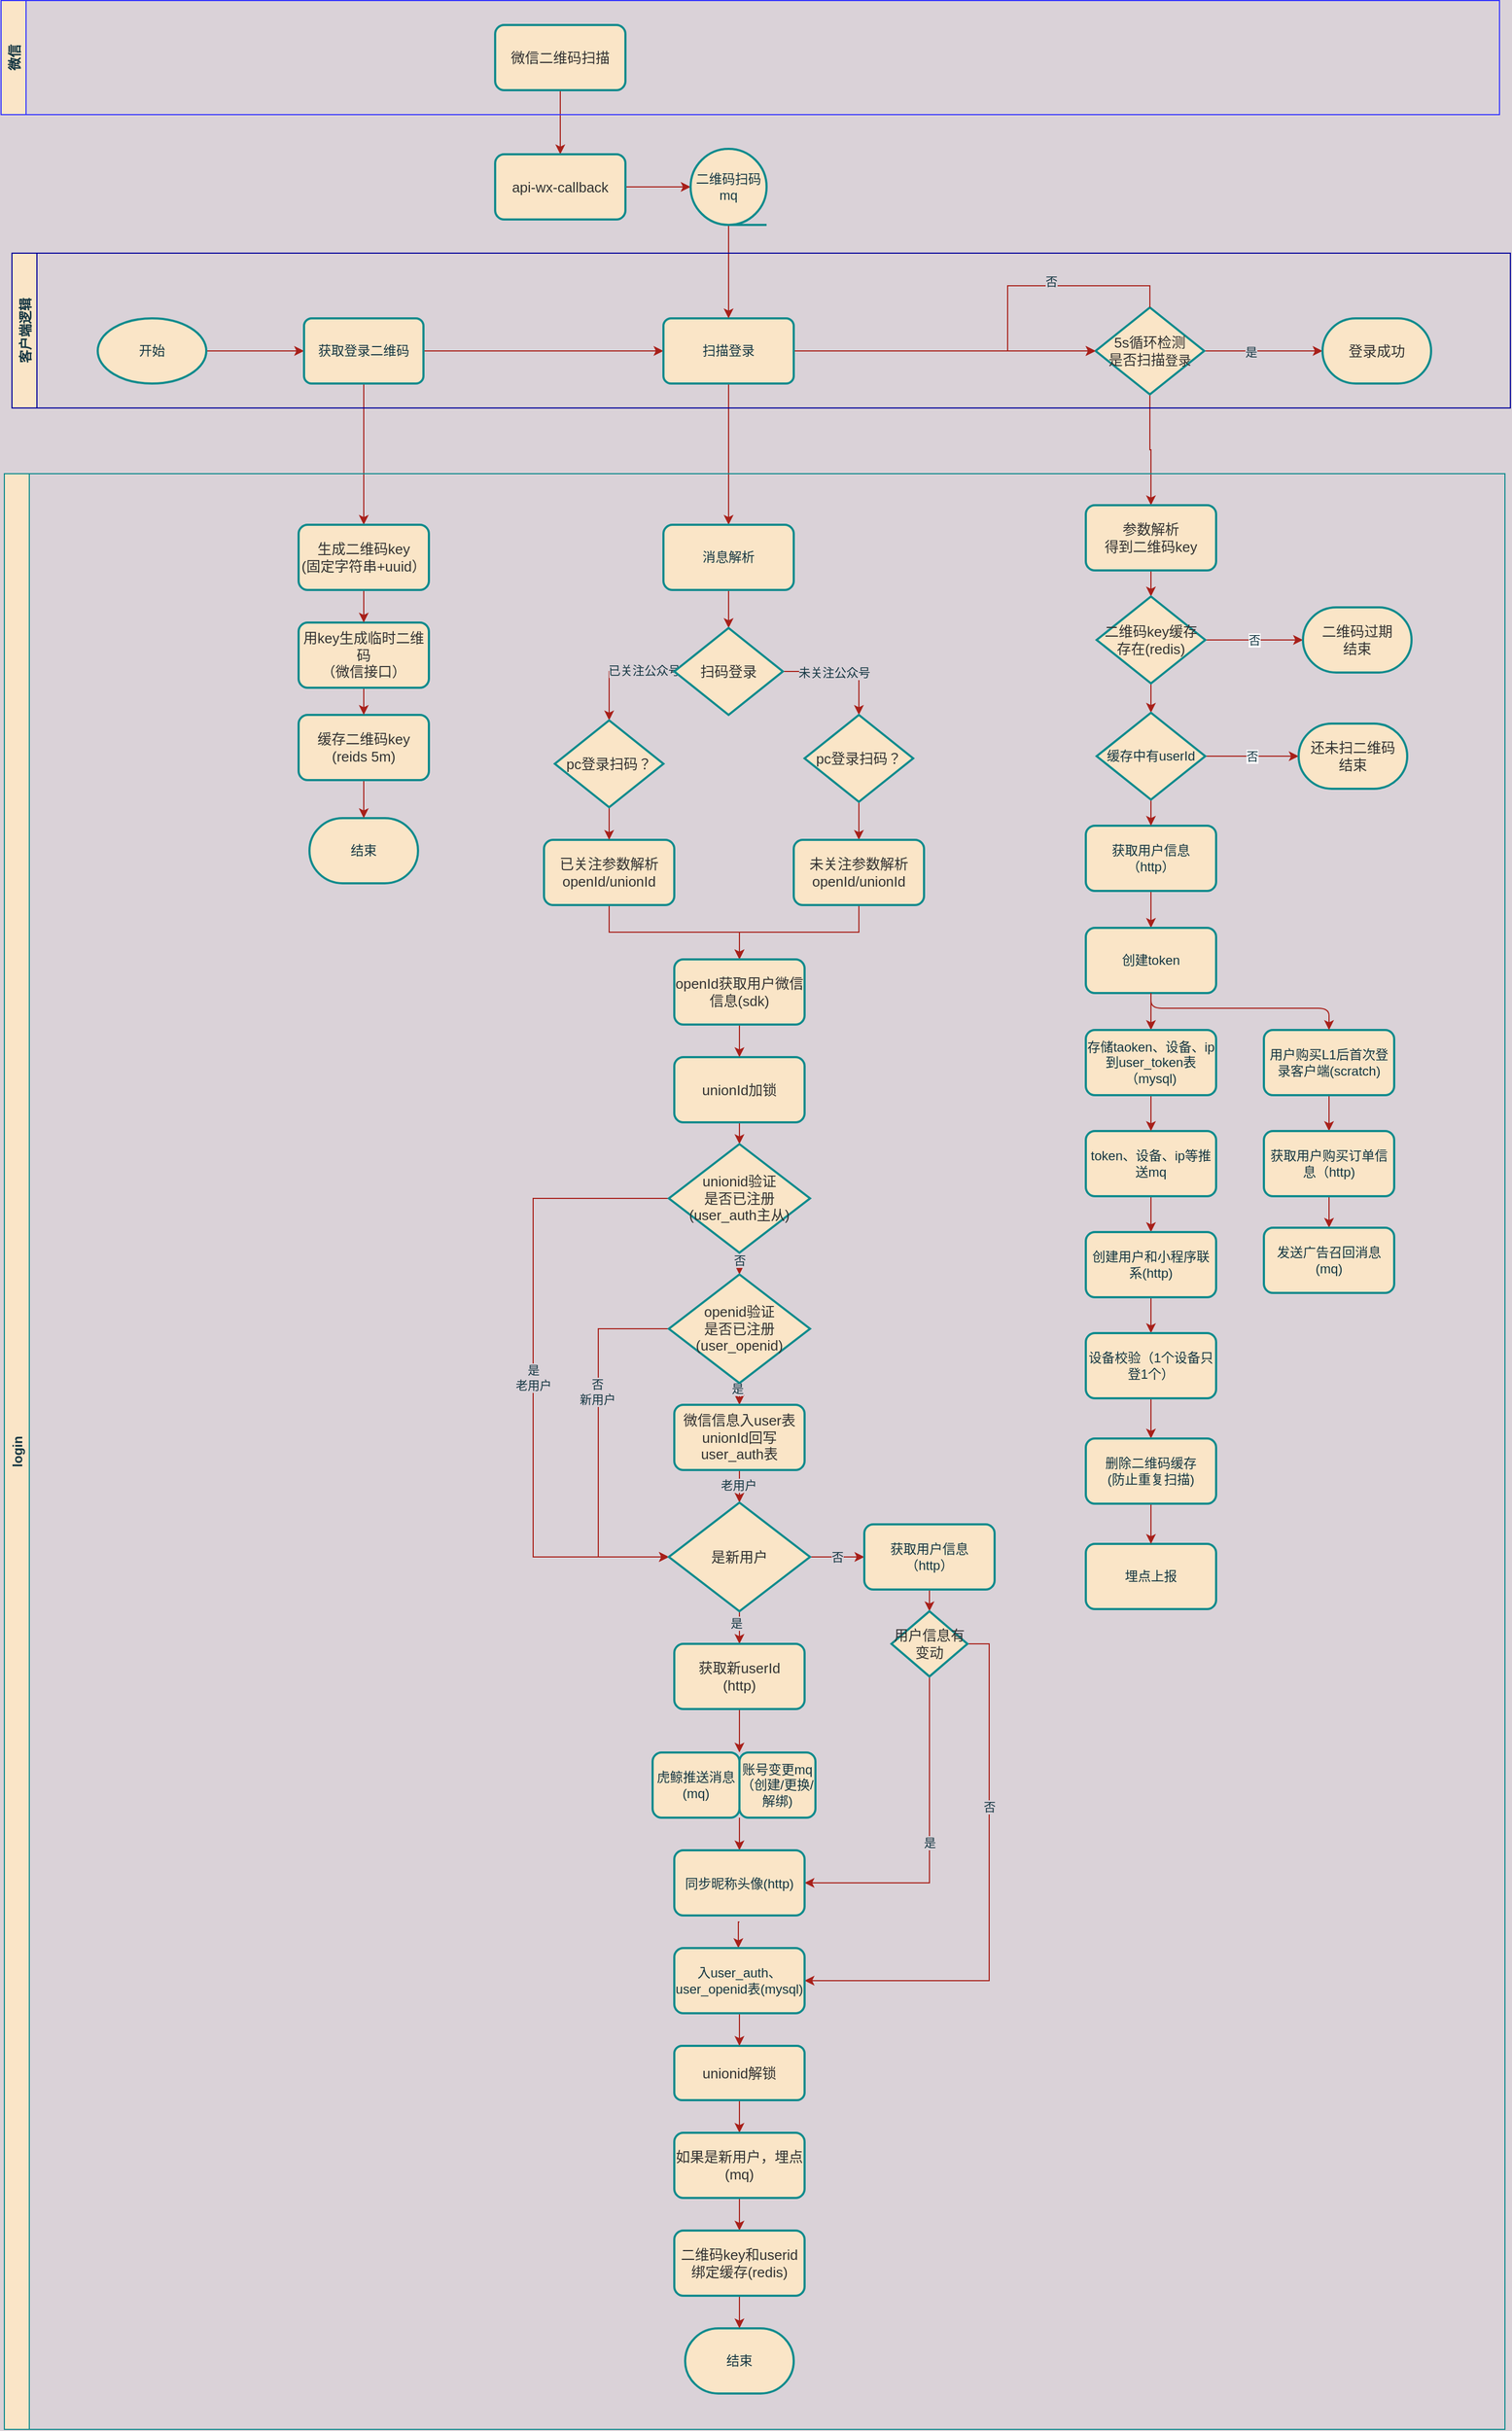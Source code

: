 <mxfile version="15.5.1" type="github">
  <diagram id="CPldnaTWNwZqRLptqHsK" name="第 1 页">
    <mxGraphModel dx="1613" dy="1715" grid="0" gridSize="5" guides="1" tooltips="1" connect="1" arrows="1" fold="1" page="1" pageScale="1" pageWidth="827" pageHeight="1169" background="#DAD2D8" math="0" shadow="0">
      <root>
        <mxCell id="0" />
        <mxCell id="1" parent="0" />
        <mxCell id="MIMXc2lb5FOJjjIKVt4J-43" style="edgeStyle=orthogonalEdgeStyle;rounded=0;orthogonalLoop=1;jettySize=auto;html=1;exitX=1;exitY=0.5;exitDx=0;exitDy=0;exitPerimeter=0;strokeColor=#A8201A;fontColor=#143642;labelBackgroundColor=#DAD2D8;" edge="1" parent="1" source="MIMXc2lb5FOJjjIKVt4J-5" target="MIMXc2lb5FOJjjIKVt4J-6">
          <mxGeometry relative="1" as="geometry" />
        </mxCell>
        <mxCell id="MIMXc2lb5FOJjjIKVt4J-5" value="开始" style="strokeWidth=2;html=1;shape=mxgraph.flowchart.start_1;whiteSpace=wrap;fillColor=#FAE5C7;strokeColor=#0F8B8D;fontColor=#143642;labelBackgroundColor=none;" vertex="1" parent="1">
          <mxGeometry x="69" y="270" width="100" height="60" as="geometry" />
        </mxCell>
        <mxCell id="MIMXc2lb5FOJjjIKVt4J-32" style="edgeStyle=orthogonalEdgeStyle;rounded=0;orthogonalLoop=1;jettySize=auto;html=1;exitX=0.5;exitY=1;exitDx=0;exitDy=0;strokeColor=#A8201A;fontColor=#143642;labelBackgroundColor=#DAD2D8;" edge="1" parent="1" source="MIMXc2lb5FOJjjIKVt4J-6" target="MIMXc2lb5FOJjjIKVt4J-31">
          <mxGeometry relative="1" as="geometry" />
        </mxCell>
        <mxCell id="MIMXc2lb5FOJjjIKVt4J-44" style="edgeStyle=orthogonalEdgeStyle;rounded=0;orthogonalLoop=1;jettySize=auto;html=1;exitX=1;exitY=0.5;exitDx=0;exitDy=0;entryX=0;entryY=0.5;entryDx=0;entryDy=0;strokeColor=#A8201A;fontColor=#143642;labelBackgroundColor=#DAD2D8;" edge="1" parent="1" source="MIMXc2lb5FOJjjIKVt4J-6" target="MIMXc2lb5FOJjjIKVt4J-12">
          <mxGeometry relative="1" as="geometry" />
        </mxCell>
        <mxCell id="MIMXc2lb5FOJjjIKVt4J-6" value="获取登录二维码" style="rounded=1;whiteSpace=wrap;html=1;absoluteArcSize=1;arcSize=14;strokeWidth=2;fillColor=#FAE5C7;strokeColor=#0F8B8D;fontColor=#143642;labelBackgroundColor=none;" vertex="1" parent="1">
          <mxGeometry x="259" y="270" width="110" height="60" as="geometry" />
        </mxCell>
        <mxCell id="MIMXc2lb5FOJjjIKVt4J-45" style="edgeStyle=orthogonalEdgeStyle;rounded=0;orthogonalLoop=1;jettySize=auto;html=1;exitX=1;exitY=0.5;exitDx=0;exitDy=0;strokeColor=#A8201A;fontColor=#143642;labelBackgroundColor=#DAD2D8;" edge="1" parent="1" source="MIMXc2lb5FOJjjIKVt4J-12" target="MIMXc2lb5FOJjjIKVt4J-13">
          <mxGeometry relative="1" as="geometry">
            <Array as="points">
              <mxPoint x="905" y="300" />
              <mxPoint x="905" y="300" />
            </Array>
          </mxGeometry>
        </mxCell>
        <mxCell id="MIMXc2lb5FOJjjIKVt4J-59" style="edgeStyle=orthogonalEdgeStyle;rounded=0;orthogonalLoop=1;jettySize=auto;html=1;exitX=0.5;exitY=1;exitDx=0;exitDy=0;strokeColor=#A8201A;fontColor=#143642;labelBackgroundColor=#DAD2D8;" edge="1" parent="1" source="MIMXc2lb5FOJjjIKVt4J-12" target="MIMXc2lb5FOJjjIKVt4J-28">
          <mxGeometry relative="1" as="geometry" />
        </mxCell>
        <mxCell id="MIMXc2lb5FOJjjIKVt4J-12" value="扫描登录" style="rounded=1;whiteSpace=wrap;html=1;absoluteArcSize=1;arcSize=14;strokeWidth=2;fillColor=#FAE5C7;strokeColor=#0F8B8D;fontColor=#143642;labelBackgroundColor=none;" vertex="1" parent="1">
          <mxGeometry x="590" y="270" width="120" height="60" as="geometry" />
        </mxCell>
        <mxCell id="MIMXc2lb5FOJjjIKVt4J-48" style="edgeStyle=orthogonalEdgeStyle;rounded=0;orthogonalLoop=1;jettySize=auto;html=1;exitX=1;exitY=0.5;exitDx=0;exitDy=0;exitPerimeter=0;strokeColor=#A8201A;fontColor=#143642;labelBackgroundColor=#DAD2D8;" edge="1" parent="1" source="MIMXc2lb5FOJjjIKVt4J-13" target="MIMXc2lb5FOJjjIKVt4J-14">
          <mxGeometry relative="1" as="geometry" />
        </mxCell>
        <mxCell id="MIMXc2lb5FOJjjIKVt4J-49" value="是" style="edgeLabel;html=1;align=center;verticalAlign=middle;resizable=0;points=[];fontColor=#143642;labelBackgroundColor=#DAD2D8;" vertex="1" connectable="0" parent="MIMXc2lb5FOJjjIKVt4J-48">
          <mxGeometry x="-0.212" y="-1" relative="1" as="geometry">
            <mxPoint as="offset" />
          </mxGeometry>
        </mxCell>
        <mxCell id="MIMXc2lb5FOJjjIKVt4J-60" style="edgeStyle=orthogonalEdgeStyle;rounded=0;orthogonalLoop=1;jettySize=auto;html=1;exitX=0.5;exitY=1;exitDx=0;exitDy=0;exitPerimeter=0;strokeColor=#A8201A;fontColor=#143642;labelBackgroundColor=#DAD2D8;" edge="1" parent="1" source="MIMXc2lb5FOJjjIKVt4J-13" target="MIMXc2lb5FOJjjIKVt4J-23">
          <mxGeometry relative="1" as="geometry" />
        </mxCell>
        <mxCell id="MIMXc2lb5FOJjjIKVt4J-14" value="&lt;span style=&quot;color: rgb(50, 50, 50); font-size: 13px;&quot;&gt;登录成功&lt;/span&gt;" style="strokeWidth=2;html=1;shape=mxgraph.flowchart.terminator;whiteSpace=wrap;fillColor=#FAE5C7;strokeColor=#0F8B8D;fontColor=#143642;labelBackgroundColor=none;" vertex="1" parent="1">
          <mxGeometry x="1197" y="270" width="100" height="60" as="geometry" />
        </mxCell>
        <mxCell id="MIMXc2lb5FOJjjIKVt4J-16" value="结束" style="strokeWidth=2;html=1;shape=mxgraph.flowchart.terminator;whiteSpace=wrap;fillColor=#FAE5C7;strokeColor=#0F8B8D;fontColor=#143642;" vertex="1" parent="1">
          <mxGeometry x="264" y="730" width="100" height="60" as="geometry" />
        </mxCell>
        <mxCell id="MIMXc2lb5FOJjjIKVt4J-62" style="edgeStyle=orthogonalEdgeStyle;rounded=0;orthogonalLoop=1;jettySize=auto;html=1;exitX=0.5;exitY=1;exitDx=0;exitDy=0;strokeColor=#A8201A;fontColor=#143642;labelBackgroundColor=#DAD2D8;" edge="1" parent="1" source="MIMXc2lb5FOJjjIKVt4J-24" target="MIMXc2lb5FOJjjIKVt4J-39">
          <mxGeometry relative="1" as="geometry" />
        </mxCell>
        <mxCell id="MIMXc2lb5FOJjjIKVt4J-24" value="&lt;span style=&quot;color: rgb(50 , 50 , 50) ; font-size: 13px ; background-color: rgba(255 , 255 , 255 , 0.008)&quot;&gt;微信二维码扫描&lt;/span&gt;" style="whiteSpace=wrap;html=1;rounded=1;strokeWidth=2;arcSize=14;fillColor=#FAE5C7;strokeColor=#0F8B8D;fontColor=#143642;" vertex="1" parent="1">
          <mxGeometry x="435" width="120" height="60" as="geometry" />
        </mxCell>
        <mxCell id="MIMXc2lb5FOJjjIKVt4J-72" style="edgeStyle=orthogonalEdgeStyle;rounded=0;orthogonalLoop=1;jettySize=auto;html=1;exitX=0.5;exitY=1;exitDx=0;exitDy=0;entryX=0.5;entryY=0;entryDx=0;entryDy=0;entryPerimeter=0;strokeColor=#A8201A;fontColor=#143642;labelBackgroundColor=#DAD2D8;" edge="1" parent="1" source="MIMXc2lb5FOJjjIKVt4J-25" target="MIMXc2lb5FOJjjIKVt4J-66">
          <mxGeometry relative="1" as="geometry" />
        </mxCell>
        <mxCell id="MIMXc2lb5FOJjjIKVt4J-25" value="&lt;span style=&quot;color: rgb(50 , 50 , 50) ; font-size: 13px ; background-color: rgba(255 , 255 , 255 , 0.008)&quot;&gt;unionId加锁&lt;br&gt;&lt;/span&gt;" style="whiteSpace=wrap;html=1;rounded=1;strokeWidth=2;arcSize=14;fillColor=#FAE5C7;strokeColor=#0F8B8D;fontColor=#143642;" vertex="1" parent="1">
          <mxGeometry x="600" y="950" width="120" height="60" as="geometry" />
        </mxCell>
        <mxCell id="MIMXc2lb5FOJjjIKVt4J-58" value="" style="edgeStyle=orthogonalEdgeStyle;rounded=0;orthogonalLoop=1;jettySize=auto;html=1;strokeColor=#A8201A;fontColor=#143642;labelBackgroundColor=#DAD2D8;" edge="1" parent="1" source="MIMXc2lb5FOJjjIKVt4J-26" target="MIMXc2lb5FOJjjIKVt4J-57">
          <mxGeometry relative="1" as="geometry" />
        </mxCell>
        <mxCell id="MIMXc2lb5FOJjjIKVt4J-26" value="&lt;span style=&quot;color: rgb(50 , 50 , 50) ; font-size: 13px ; background-color: rgba(255 , 255 , 255 , 0.008)&quot;&gt;已关注参数解析&lt;/span&gt;&lt;div style=&quot;resize: none ; outline: none ; font-size: 13px ; color: rgb(50 , 50 , 50) ; background-color: rgba(255 , 255 , 255 , 0.008)&quot;&gt;openId/unionId&lt;/div&gt;" style="whiteSpace=wrap;html=1;rounded=1;strokeWidth=2;arcSize=14;fillColor=#FAE5C7;strokeColor=#0F8B8D;fontColor=#143642;" vertex="1" parent="1">
          <mxGeometry x="480" y="750" width="120" height="60" as="geometry" />
        </mxCell>
        <mxCell id="MIMXc2lb5FOJjjIKVt4J-61" style="edgeStyle=orthogonalEdgeStyle;rounded=0;orthogonalLoop=1;jettySize=auto;html=1;exitX=0.5;exitY=1;exitDx=0;exitDy=0;strokeColor=#A8201A;fontColor=#143642;labelBackgroundColor=#DAD2D8;" edge="1" parent="1" source="MIMXc2lb5FOJjjIKVt4J-28" target="MIMXc2lb5FOJjjIKVt4J-36">
          <mxGeometry relative="1" as="geometry" />
        </mxCell>
        <mxCell id="MIMXc2lb5FOJjjIKVt4J-28" value="消息解析" style="whiteSpace=wrap;html=1;rounded=1;strokeWidth=2;arcSize=14;fillColor=#FAE5C7;strokeColor=#0F8B8D;fontColor=#143642;" vertex="1" parent="1">
          <mxGeometry x="590" y="460" width="120" height="60" as="geometry" />
        </mxCell>
        <mxCell id="MIMXc2lb5FOJjjIKVt4J-35" value="" style="edgeStyle=orthogonalEdgeStyle;rounded=0;orthogonalLoop=1;jettySize=auto;html=1;strokeColor=#A8201A;fontColor=#143642;labelBackgroundColor=#DAD2D8;" edge="1" parent="1" source="MIMXc2lb5FOJjjIKVt4J-29" target="MIMXc2lb5FOJjjIKVt4J-16">
          <mxGeometry relative="1" as="geometry" />
        </mxCell>
        <mxCell id="MIMXc2lb5FOJjjIKVt4J-29" value="&lt;span style=&quot;color: rgb(50 , 50 , 50) ; font-size: 13px ; background-color: rgba(255 , 255 , 255 , 0.008)&quot;&gt;缓存二维码key (reids 5m)&lt;/span&gt;" style="whiteSpace=wrap;html=1;rounded=1;strokeWidth=2;arcSize=14;fillColor=#FAE5C7;strokeColor=#0F8B8D;fontColor=#143642;" vertex="1" parent="1">
          <mxGeometry x="254" y="635" width="120" height="60" as="geometry" />
        </mxCell>
        <mxCell id="MIMXc2lb5FOJjjIKVt4J-34" style="edgeStyle=orthogonalEdgeStyle;rounded=0;orthogonalLoop=1;jettySize=auto;html=1;exitX=0.5;exitY=1;exitDx=0;exitDy=0;entryX=0.5;entryY=0;entryDx=0;entryDy=0;strokeColor=#A8201A;fontColor=#143642;labelBackgroundColor=#DAD2D8;" edge="1" parent="1" source="MIMXc2lb5FOJjjIKVt4J-30" target="MIMXc2lb5FOJjjIKVt4J-29">
          <mxGeometry relative="1" as="geometry" />
        </mxCell>
        <mxCell id="MIMXc2lb5FOJjjIKVt4J-30" value="&lt;span style=&quot;color: rgb(50 , 50 , 50) ; font-size: 13px ; background-color: rgba(255 , 255 , 255 , 0.008)&quot;&gt;用key生成临时二维码&lt;/span&gt;&lt;div style=&quot;resize: none ; outline: none ; font-size: 13px ; color: rgb(50 , 50 , 50) ; background-color: rgba(255 , 255 , 255 , 0.008)&quot;&gt;（微信接口）&lt;/div&gt;" style="whiteSpace=wrap;html=1;rounded=1;strokeWidth=2;arcSize=14;fillColor=#FAE5C7;strokeColor=#0F8B8D;fontColor=#143642;" vertex="1" parent="1">
          <mxGeometry x="254" y="550" width="120" height="60" as="geometry" />
        </mxCell>
        <mxCell id="MIMXc2lb5FOJjjIKVt4J-33" style="edgeStyle=orthogonalEdgeStyle;rounded=0;orthogonalLoop=1;jettySize=auto;html=1;exitX=0.5;exitY=1;exitDx=0;exitDy=0;strokeColor=#A8201A;fontColor=#143642;labelBackgroundColor=#DAD2D8;" edge="1" parent="1" source="MIMXc2lb5FOJjjIKVt4J-31" target="MIMXc2lb5FOJjjIKVt4J-30">
          <mxGeometry relative="1" as="geometry" />
        </mxCell>
        <mxCell id="MIMXc2lb5FOJjjIKVt4J-31" value="&lt;span style=&quot;color: rgb(50 , 50 , 50) ; font-size: 13px ; background-color: rgba(255 , 255 , 255 , 0.008)&quot;&gt;生成二维码key&lt;/span&gt;&lt;div style=&quot;resize: none ; outline: none ; font-size: 13px ; color: rgb(50 , 50 , 50) ; background-color: rgba(255 , 255 , 255 , 0.008)&quot;&gt;(固定字符串+uuid）&lt;/div&gt;" style="whiteSpace=wrap;html=1;rounded=1;strokeWidth=2;arcSize=14;fillColor=#FAE5C7;strokeColor=#0F8B8D;fontColor=#143642;" vertex="1" parent="1">
          <mxGeometry x="254" y="460" width="120" height="60" as="geometry" />
        </mxCell>
        <mxCell id="MIMXc2lb5FOJjjIKVt4J-50" style="edgeStyle=orthogonalEdgeStyle;rounded=0;orthogonalLoop=1;jettySize=auto;html=1;exitX=0;exitY=0.5;exitDx=0;exitDy=0;exitPerimeter=0;strokeColor=#A8201A;fontColor=#143642;labelBackgroundColor=#DAD2D8;" edge="1" parent="1" source="MIMXc2lb5FOJjjIKVt4J-36" target="MIMXc2lb5FOJjjIKVt4J-37">
          <mxGeometry relative="1" as="geometry" />
        </mxCell>
        <mxCell id="MIMXc2lb5FOJjjIKVt4J-52" value="已关注公众号" style="edgeLabel;html=1;align=center;verticalAlign=middle;resizable=0;points=[];fontColor=#143642;labelBackgroundColor=#DAD2D8;" vertex="1" connectable="0" parent="MIMXc2lb5FOJjjIKVt4J-50">
          <mxGeometry x="-0.456" y="-1" relative="1" as="geometry">
            <mxPoint as="offset" />
          </mxGeometry>
        </mxCell>
        <mxCell id="MIMXc2lb5FOJjjIKVt4J-51" style="edgeStyle=orthogonalEdgeStyle;rounded=0;orthogonalLoop=1;jettySize=auto;html=1;exitX=1;exitY=0.5;exitDx=0;exitDy=0;exitPerimeter=0;entryX=0.5;entryY=0;entryDx=0;entryDy=0;entryPerimeter=0;strokeColor=#A8201A;fontColor=#143642;labelBackgroundColor=#DAD2D8;" edge="1" parent="1" source="MIMXc2lb5FOJjjIKVt4J-36" target="MIMXc2lb5FOJjjIKVt4J-38">
          <mxGeometry relative="1" as="geometry">
            <mxPoint x="770" y="650" as="targetPoint" />
          </mxGeometry>
        </mxCell>
        <mxCell id="MIMXc2lb5FOJjjIKVt4J-53" value="未关注公众号" style="edgeLabel;html=1;align=center;verticalAlign=middle;resizable=0;points=[];fontColor=#143642;labelBackgroundColor=#DAD2D8;" vertex="1" connectable="0" parent="MIMXc2lb5FOJjjIKVt4J-51">
          <mxGeometry x="-0.152" y="-1" relative="1" as="geometry">
            <mxPoint as="offset" />
          </mxGeometry>
        </mxCell>
        <mxCell id="MIMXc2lb5FOJjjIKVt4J-36" value="&lt;div style=&quot;resize: none ; outline: none ; font-size: 13px ; color: rgb(50 , 50 , 50) ; background-color: rgba(255 , 255 , 255 , 0.008)&quot;&gt;&lt;span&gt;扫码登录&lt;/span&gt;&lt;br&gt;&lt;/div&gt;" style="strokeWidth=2;html=1;shape=mxgraph.flowchart.decision;whiteSpace=wrap;fillColor=#FAE5C7;strokeColor=#0F8B8D;fontColor=#143642;" vertex="1" parent="1">
          <mxGeometry x="600" y="555" width="100" height="80" as="geometry" />
        </mxCell>
        <mxCell id="MIMXc2lb5FOJjjIKVt4J-55" style="edgeStyle=orthogonalEdgeStyle;rounded=0;orthogonalLoop=1;jettySize=auto;html=1;exitX=0.5;exitY=1;exitDx=0;exitDy=0;exitPerimeter=0;strokeColor=#A8201A;fontColor=#143642;labelBackgroundColor=#DAD2D8;" edge="1" parent="1" source="MIMXc2lb5FOJjjIKVt4J-37" target="MIMXc2lb5FOJjjIKVt4J-26">
          <mxGeometry relative="1" as="geometry" />
        </mxCell>
        <mxCell id="MIMXc2lb5FOJjjIKVt4J-37" value="&lt;div style=&quot;resize: none ; outline: none ; font-size: 13px ; color: rgb(50 , 50 , 50) ; background-color: rgba(255 , 255 , 255 , 0.008)&quot;&gt;&lt;span&gt;pc登录扫码？&lt;/span&gt;&lt;br&gt;&lt;/div&gt;" style="strokeWidth=2;html=1;shape=mxgraph.flowchart.decision;whiteSpace=wrap;fillColor=#FAE5C7;strokeColor=#0F8B8D;fontColor=#143642;" vertex="1" parent="1">
          <mxGeometry x="490" y="640" width="100" height="80" as="geometry" />
        </mxCell>
        <mxCell id="MIMXc2lb5FOJjjIKVt4J-56" style="edgeStyle=orthogonalEdgeStyle;rounded=0;orthogonalLoop=1;jettySize=auto;html=1;exitX=0.5;exitY=1;exitDx=0;exitDy=0;exitPerimeter=0;strokeColor=#A8201A;fontColor=#143642;labelBackgroundColor=#DAD2D8;" edge="1" parent="1" source="MIMXc2lb5FOJjjIKVt4J-38" target="MIMXc2lb5FOJjjIKVt4J-54">
          <mxGeometry relative="1" as="geometry" />
        </mxCell>
        <mxCell id="MIMXc2lb5FOJjjIKVt4J-38" value="&lt;div style=&quot;resize: none ; outline: none ; font-size: 13px ; color: rgb(50 , 50 , 50) ; background-color: rgba(255 , 255 , 255 , 0.008)&quot;&gt;&lt;span&gt;pc登录扫码？&lt;/span&gt;&lt;br&gt;&lt;/div&gt;" style="strokeWidth=2;html=1;shape=mxgraph.flowchart.decision;whiteSpace=wrap;fillColor=#FAE5C7;strokeColor=#0F8B8D;fontColor=#143642;" vertex="1" parent="1">
          <mxGeometry x="720" y="635" width="100" height="80" as="geometry" />
        </mxCell>
        <mxCell id="MIMXc2lb5FOJjjIKVt4J-41" style="edgeStyle=orthogonalEdgeStyle;rounded=0;orthogonalLoop=1;jettySize=auto;html=1;exitX=1;exitY=0.5;exitDx=0;exitDy=0;entryX=0;entryY=0.5;entryDx=0;entryDy=0;entryPerimeter=0;strokeColor=#A8201A;fontColor=#143642;labelBackgroundColor=#DAD2D8;" edge="1" parent="1" source="MIMXc2lb5FOJjjIKVt4J-39" target="MIMXc2lb5FOJjjIKVt4J-40">
          <mxGeometry relative="1" as="geometry" />
        </mxCell>
        <mxCell id="MIMXc2lb5FOJjjIKVt4J-39" value="&lt;span style=&quot;color: rgb(50 , 50 , 50) ; font-size: 13px ; background-color: rgba(255 , 255 , 255 , 0.008)&quot;&gt;api-wx-callback&lt;/span&gt;" style="whiteSpace=wrap;html=1;rounded=1;strokeWidth=2;arcSize=14;fillColor=#FAE5C7;strokeColor=#0F8B8D;fontColor=#143642;" vertex="1" parent="1">
          <mxGeometry x="435" y="119" width="120" height="60" as="geometry" />
        </mxCell>
        <mxCell id="MIMXc2lb5FOJjjIKVt4J-42" style="edgeStyle=orthogonalEdgeStyle;rounded=0;orthogonalLoop=1;jettySize=auto;html=1;exitX=0.5;exitY=1;exitDx=0;exitDy=0;exitPerimeter=0;strokeColor=#A8201A;fontColor=#143642;labelBackgroundColor=#DAD2D8;" edge="1" parent="1" source="MIMXc2lb5FOJjjIKVt4J-40" target="MIMXc2lb5FOJjjIKVt4J-12">
          <mxGeometry relative="1" as="geometry" />
        </mxCell>
        <mxCell id="MIMXc2lb5FOJjjIKVt4J-40" value="二维码扫码mq" style="strokeWidth=2;html=1;shape=mxgraph.flowchart.sequential_data;whiteSpace=wrap;fillColor=#FAE5C7;strokeColor=#0F8B8D;fontColor=#143642;" vertex="1" parent="1">
          <mxGeometry x="615" y="114" width="70" height="70" as="geometry" />
        </mxCell>
        <mxCell id="MIMXc2lb5FOJjjIKVt4J-68" style="edgeStyle=orthogonalEdgeStyle;rounded=0;orthogonalLoop=1;jettySize=auto;html=1;exitX=0.5;exitY=1;exitDx=0;exitDy=0;entryX=0.5;entryY=0;entryDx=0;entryDy=0;strokeColor=#A8201A;fontColor=#143642;labelBackgroundColor=#DAD2D8;" edge="1" parent="1" source="MIMXc2lb5FOJjjIKVt4J-54" target="MIMXc2lb5FOJjjIKVt4J-57">
          <mxGeometry relative="1" as="geometry" />
        </mxCell>
        <mxCell id="MIMXc2lb5FOJjjIKVt4J-54" value="&lt;span style=&quot;color: rgb(50 , 50 , 50) ; font-size: 13px ; background-color: rgba(255 , 255 , 255 , 0.008)&quot;&gt;未关注参数解析&lt;/span&gt;&lt;br style=&quot;color: rgb(50 , 50 , 50) ; font-size: 13px ; background-color: rgba(255 , 255 , 255 , 0.008)&quot;&gt;&lt;div style=&quot;resize: none ; outline: none ; font-size: 13px ; color: rgb(50 , 50 , 50) ; background-color: rgba(255 , 255 , 255 , 0.008)&quot;&gt;openId/unionId&lt;/div&gt;" style="whiteSpace=wrap;html=1;rounded=1;strokeWidth=2;arcSize=14;fillColor=#FAE5C7;strokeColor=#0F8B8D;fontColor=#143642;" vertex="1" parent="1">
          <mxGeometry x="710" y="750" width="120" height="60" as="geometry" />
        </mxCell>
        <mxCell id="MIMXc2lb5FOJjjIKVt4J-63" style="edgeStyle=orthogonalEdgeStyle;rounded=0;orthogonalLoop=1;jettySize=auto;html=1;exitX=0.5;exitY=1;exitDx=0;exitDy=0;entryX=0.5;entryY=0;entryDx=0;entryDy=0;strokeColor=#A8201A;fontColor=#143642;labelBackgroundColor=#DAD2D8;" edge="1" parent="1" source="MIMXc2lb5FOJjjIKVt4J-57" target="MIMXc2lb5FOJjjIKVt4J-25">
          <mxGeometry relative="1" as="geometry" />
        </mxCell>
        <mxCell id="MIMXc2lb5FOJjjIKVt4J-57" value="&lt;span style=&quot;color: rgb(50 , 50 , 50) ; font-size: 13px ; background-color: rgba(255 , 255 , 255 , 0.008)&quot;&gt;openId获取用户微信信息(sdk)&lt;/span&gt;" style="whiteSpace=wrap;html=1;rounded=1;strokeWidth=2;arcSize=14;fillColor=#FAE5C7;strokeColor=#0F8B8D;fontColor=#143642;" vertex="1" parent="1">
          <mxGeometry x="600" y="860" width="120" height="60" as="geometry" />
        </mxCell>
        <mxCell id="MIMXc2lb5FOJjjIKVt4J-73" style="edgeStyle=orthogonalEdgeStyle;rounded=0;orthogonalLoop=1;jettySize=auto;html=1;exitX=0.5;exitY=1;exitDx=0;exitDy=0;exitPerimeter=0;entryX=0.5;entryY=0;entryDx=0;entryDy=0;entryPerimeter=0;strokeColor=#A8201A;fontColor=#143642;labelBackgroundColor=#DAD2D8;" edge="1" parent="1" source="MIMXc2lb5FOJjjIKVt4J-66" target="MIMXc2lb5FOJjjIKVt4J-69">
          <mxGeometry relative="1" as="geometry" />
        </mxCell>
        <mxCell id="MIMXc2lb5FOJjjIKVt4J-80" value="否" style="edgeLabel;html=1;align=center;verticalAlign=middle;resizable=0;points=[];fontColor=#143642;labelBackgroundColor=#DAD2D8;" vertex="1" connectable="0" parent="MIMXc2lb5FOJjjIKVt4J-73">
          <mxGeometry x="-0.3" relative="1" as="geometry">
            <mxPoint as="offset" />
          </mxGeometry>
        </mxCell>
        <mxCell id="MIMXc2lb5FOJjjIKVt4J-82" value="是&lt;br&gt;老用户" style="edgeStyle=orthogonalEdgeStyle;rounded=0;orthogonalLoop=1;jettySize=auto;html=1;exitX=0;exitY=0.5;exitDx=0;exitDy=0;exitPerimeter=0;entryX=0;entryY=0.5;entryDx=0;entryDy=0;entryPerimeter=0;strokeColor=#A8201A;fontColor=#143642;labelBackgroundColor=#DAD2D8;" edge="1" parent="1" source="MIMXc2lb5FOJjjIKVt4J-66" target="MIMXc2lb5FOJjjIKVt4J-76">
          <mxGeometry relative="1" as="geometry">
            <Array as="points">
              <mxPoint x="470" y="1080" />
              <mxPoint x="470" y="1410" />
            </Array>
          </mxGeometry>
        </mxCell>
        <mxCell id="MIMXc2lb5FOJjjIKVt4J-66" value="&lt;div style=&quot;resize: none ; outline: none ; font-size: 13px ; color: rgb(50 , 50 , 50) ; background-color: rgba(255 , 255 , 255 , 0.008)&quot;&gt;unionid验证&lt;/div&gt;&lt;div style=&quot;resize: none ; outline: none ; font-size: 13px ; color: rgb(50 , 50 , 50) ; background-color: rgba(255 , 255 , 255 , 0.008)&quot;&gt;是否已注册&lt;/div&gt;&lt;div style=&quot;resize: none ; outline: none ; font-size: 13px ; color: rgb(50 , 50 , 50) ; background-color: rgba(255 , 255 , 255 , 0.008)&quot;&gt;(user_auth主从)&lt;/div&gt;" style="strokeWidth=2;html=1;shape=mxgraph.flowchart.decision;whiteSpace=wrap;fillColor=#FAE5C7;strokeColor=#0F8B8D;fontColor=#143642;" vertex="1" parent="1">
          <mxGeometry x="595" y="1030" width="130" height="100" as="geometry" />
        </mxCell>
        <mxCell id="MIMXc2lb5FOJjjIKVt4J-74" style="edgeStyle=orthogonalEdgeStyle;rounded=0;orthogonalLoop=1;jettySize=auto;html=1;exitX=0.5;exitY=1;exitDx=0;exitDy=0;exitPerimeter=0;entryX=0.5;entryY=0;entryDx=0;entryDy=0;strokeColor=#A8201A;fontColor=#143642;labelBackgroundColor=#DAD2D8;" edge="1" parent="1" source="MIMXc2lb5FOJjjIKVt4J-69" target="MIMXc2lb5FOJjjIKVt4J-71">
          <mxGeometry relative="1" as="geometry" />
        </mxCell>
        <mxCell id="MIMXc2lb5FOJjjIKVt4J-81" value="是" style="edgeLabel;html=1;align=center;verticalAlign=middle;resizable=0;points=[];fontColor=#143642;labelBackgroundColor=#DAD2D8;" vertex="1" connectable="0" parent="MIMXc2lb5FOJjjIKVt4J-74">
          <mxGeometry x="-0.5" y="-2" relative="1" as="geometry">
            <mxPoint as="offset" />
          </mxGeometry>
        </mxCell>
        <mxCell id="MIMXc2lb5FOJjjIKVt4J-83" style="edgeStyle=orthogonalEdgeStyle;rounded=0;orthogonalLoop=1;jettySize=auto;html=1;exitX=0;exitY=0.5;exitDx=0;exitDy=0;exitPerimeter=0;entryX=0;entryY=0.5;entryDx=0;entryDy=0;entryPerimeter=0;strokeColor=#A8201A;fontColor=#143642;labelBackgroundColor=#DAD2D8;" edge="1" parent="1" source="MIMXc2lb5FOJjjIKVt4J-69" target="MIMXc2lb5FOJjjIKVt4J-76">
          <mxGeometry relative="1" as="geometry">
            <Array as="points">
              <mxPoint x="530" y="1200" />
              <mxPoint x="530" y="1410" />
            </Array>
          </mxGeometry>
        </mxCell>
        <mxCell id="MIMXc2lb5FOJjjIKVt4J-84" value="否&lt;br&gt;新用户" style="edgeLabel;html=1;align=center;verticalAlign=middle;resizable=0;points=[];fontColor=#143642;labelBackgroundColor=#DAD2D8;" vertex="1" connectable="0" parent="MIMXc2lb5FOJjjIKVt4J-83">
          <mxGeometry x="-0.277" y="-1" relative="1" as="geometry">
            <mxPoint as="offset" />
          </mxGeometry>
        </mxCell>
        <mxCell id="MIMXc2lb5FOJjjIKVt4J-69" value="&lt;div style=&quot;resize: none ; outline: none ; font-size: 13px ; color: rgb(50 , 50 , 50) ; background-color: rgba(255 , 255 , 255 , 0.008)&quot;&gt;openid验证&lt;/div&gt;&lt;div style=&quot;resize: none ; outline: none ; font-size: 13px ; color: rgb(50 , 50 , 50) ; background-color: rgba(255 , 255 , 255 , 0.008)&quot;&gt;是否已注册&lt;/div&gt;&lt;div style=&quot;resize: none ; outline: none ; font-size: 13px ; color: rgb(50 , 50 , 50) ; background-color: rgba(255 , 255 , 255 , 0.008)&quot;&gt;(user_openid)&lt;/div&gt;" style="strokeWidth=2;html=1;shape=mxgraph.flowchart.decision;whiteSpace=wrap;fillColor=#FAE5C7;strokeColor=#0F8B8D;fontColor=#143642;" vertex="1" parent="1">
          <mxGeometry x="595" y="1150" width="130" height="100" as="geometry" />
        </mxCell>
        <mxCell id="MIMXc2lb5FOJjjIKVt4J-77" style="edgeStyle=orthogonalEdgeStyle;rounded=0;orthogonalLoop=1;jettySize=auto;html=1;exitX=0.5;exitY=1;exitDx=0;exitDy=0;entryX=0.5;entryY=0;entryDx=0;entryDy=0;entryPerimeter=0;strokeColor=#A8201A;fontColor=#143642;labelBackgroundColor=#DAD2D8;" edge="1" parent="1" source="MIMXc2lb5FOJjjIKVt4J-71" target="MIMXc2lb5FOJjjIKVt4J-76">
          <mxGeometry relative="1" as="geometry" />
        </mxCell>
        <mxCell id="MIMXc2lb5FOJjjIKVt4J-79" value="老用户" style="edgeLabel;html=1;align=center;verticalAlign=middle;resizable=0;points=[];fontColor=#143642;labelBackgroundColor=#DAD2D8;" vertex="1" connectable="0" parent="MIMXc2lb5FOJjjIKVt4J-77">
          <mxGeometry x="-0.067" y="-1" relative="1" as="geometry">
            <mxPoint as="offset" />
          </mxGeometry>
        </mxCell>
        <mxCell id="MIMXc2lb5FOJjjIKVt4J-71" value="&lt;font color=&quot;#323232&quot;&gt;&lt;span style=&quot;font-size: 13px ; background-color: rgba(255 , 255 , 255 , 0.008)&quot;&gt;微信信息入user表&lt;br&gt;unionId回写user_auth表&lt;br&gt;&lt;/span&gt;&lt;/font&gt;" style="whiteSpace=wrap;html=1;rounded=1;strokeWidth=2;arcSize=14;fillColor=#FAE5C7;strokeColor=#0F8B8D;fontColor=#143642;" vertex="1" parent="1">
          <mxGeometry x="600" y="1270" width="120" height="60" as="geometry" />
        </mxCell>
        <mxCell id="MIMXc2lb5FOJjjIKVt4J-92" style="edgeStyle=orthogonalEdgeStyle;rounded=0;orthogonalLoop=1;jettySize=auto;html=1;exitX=0.5;exitY=1;exitDx=0;exitDy=0;exitPerimeter=0;entryX=0.5;entryY=0;entryDx=0;entryDy=0;strokeColor=#A8201A;fontColor=#143642;labelBackgroundColor=#DAD2D8;" edge="1" parent="1" source="MIMXc2lb5FOJjjIKVt4J-76" target="MIMXc2lb5FOJjjIKVt4J-85">
          <mxGeometry relative="1" as="geometry" />
        </mxCell>
        <mxCell id="MIMXc2lb5FOJjjIKVt4J-94" value="是" style="edgeLabel;html=1;align=center;verticalAlign=middle;resizable=0;points=[];fontColor=#143642;labelBackgroundColor=#DAD2D8;" vertex="1" connectable="0" parent="MIMXc2lb5FOJjjIKVt4J-92">
          <mxGeometry x="-0.267" y="-3" relative="1" as="geometry">
            <mxPoint as="offset" />
          </mxGeometry>
        </mxCell>
        <mxCell id="MIMXc2lb5FOJjjIKVt4J-100" value="否" style="edgeStyle=orthogonalEdgeStyle;rounded=0;orthogonalLoop=1;jettySize=auto;html=1;exitX=1;exitY=0.5;exitDx=0;exitDy=0;exitPerimeter=0;entryX=0;entryY=0.5;entryDx=0;entryDy=0;strokeColor=#A8201A;fontColor=#143642;labelBackgroundColor=#DAD2D8;" edge="1" parent="1" source="MIMXc2lb5FOJjjIKVt4J-76" target="MIMXc2lb5FOJjjIKVt4J-97">
          <mxGeometry relative="1" as="geometry" />
        </mxCell>
        <mxCell id="MIMXc2lb5FOJjjIKVt4J-76" value="&lt;div style=&quot;resize: none ; outline: none ; font-size: 13px ; color: rgb(50 , 50 , 50) ; background-color: rgba(255 , 255 , 255 , 0.008)&quot;&gt;是新用户&lt;/div&gt;" style="strokeWidth=2;html=1;shape=mxgraph.flowchart.decision;whiteSpace=wrap;fillColor=#FAE5C7;strokeColor=#0F8B8D;fontColor=#143642;" vertex="1" parent="1">
          <mxGeometry x="595" y="1360" width="130" height="100" as="geometry" />
        </mxCell>
        <mxCell id="MIMXc2lb5FOJjjIKVt4J-105" style="edgeStyle=orthogonalEdgeStyle;rounded=0;orthogonalLoop=1;jettySize=auto;html=1;exitX=0.5;exitY=1;exitDx=0;exitDy=0;entryX=1;entryY=0;entryDx=0;entryDy=0;strokeColor=#A8201A;fontColor=#143642;labelBackgroundColor=#DAD2D8;" edge="1" parent="1" source="MIMXc2lb5FOJjjIKVt4J-85" target="MIMXc2lb5FOJjjIKVt4J-89">
          <mxGeometry relative="1" as="geometry" />
        </mxCell>
        <mxCell id="MIMXc2lb5FOJjjIKVt4J-85" value="&lt;font color=&quot;#323232&quot;&gt;&lt;span style=&quot;font-size: 13px ; background-color: rgba(255 , 255 , 255 , 0.008)&quot;&gt;获取新userId&lt;br&gt;(http)&lt;br&gt;&lt;/span&gt;&lt;/font&gt;" style="whiteSpace=wrap;html=1;rounded=1;strokeWidth=2;arcSize=14;fillColor=#FAE5C7;strokeColor=#0F8B8D;fontColor=#143642;" vertex="1" parent="1">
          <mxGeometry x="600" y="1490" width="120" height="60" as="geometry" />
        </mxCell>
        <mxCell id="MIMXc2lb5FOJjjIKVt4J-107" style="edgeStyle=orthogonalEdgeStyle;rounded=0;orthogonalLoop=1;jettySize=auto;html=1;exitX=0.5;exitY=1;exitDx=0;exitDy=0;strokeColor=#A8201A;fontColor=#143642;labelBackgroundColor=#DAD2D8;" edge="1" parent="1">
          <mxGeometry relative="1" as="geometry">
            <mxPoint x="660" y="1746" as="sourcePoint" />
            <mxPoint x="659" y="1770" as="targetPoint" />
          </mxGeometry>
        </mxCell>
        <mxCell id="MIMXc2lb5FOJjjIKVt4J-89" value="虎鲸推送消息(mq)" style="whiteSpace=wrap;html=1;rounded=1;strokeWidth=2;arcSize=14;fillColor=#FAE5C7;strokeColor=#0F8B8D;fontColor=#143642;" vertex="1" parent="1">
          <mxGeometry x="580" y="1590" width="80" height="60" as="geometry" />
        </mxCell>
        <mxCell id="MIMXc2lb5FOJjjIKVt4J-106" style="edgeStyle=orthogonalEdgeStyle;rounded=0;orthogonalLoop=1;jettySize=auto;html=1;exitX=0;exitY=1;exitDx=0;exitDy=0;strokeColor=#A8201A;fontColor=#143642;labelBackgroundColor=#DAD2D8;" edge="1" parent="1" source="MIMXc2lb5FOJjjIKVt4J-90">
          <mxGeometry relative="1" as="geometry">
            <mxPoint x="660" y="1680" as="targetPoint" />
          </mxGeometry>
        </mxCell>
        <mxCell id="MIMXc2lb5FOJjjIKVt4J-90" value="账号变更mq&lt;br&gt;（创建/更换/解绑)" style="whiteSpace=wrap;html=1;rounded=1;strokeWidth=2;arcSize=14;fillColor=#FAE5C7;strokeColor=#0F8B8D;fontColor=#143642;" vertex="1" parent="1">
          <mxGeometry x="660" y="1590" width="70" height="60" as="geometry" />
        </mxCell>
        <mxCell id="MIMXc2lb5FOJjjIKVt4J-101" style="edgeStyle=orthogonalEdgeStyle;rounded=0;orthogonalLoop=1;jettySize=auto;html=1;exitX=0.5;exitY=1;exitDx=0;exitDy=0;entryX=0.5;entryY=0;entryDx=0;entryDy=0;entryPerimeter=0;strokeColor=#A8201A;fontColor=#143642;labelBackgroundColor=#DAD2D8;" edge="1" parent="1" source="MIMXc2lb5FOJjjIKVt4J-97" target="MIMXc2lb5FOJjjIKVt4J-98">
          <mxGeometry relative="1" as="geometry" />
        </mxCell>
        <mxCell id="MIMXc2lb5FOJjjIKVt4J-97" value="获取用户信息&lt;br&gt;（http）" style="whiteSpace=wrap;html=1;rounded=1;strokeWidth=2;arcSize=14;fillColor=#FAE5C7;strokeColor=#0F8B8D;fontColor=#143642;" vertex="1" parent="1">
          <mxGeometry x="775" y="1380" width="120" height="60" as="geometry" />
        </mxCell>
        <mxCell id="MIMXc2lb5FOJjjIKVt4J-103" value="是" style="edgeStyle=orthogonalEdgeStyle;rounded=0;orthogonalLoop=1;jettySize=auto;html=1;exitX=0.5;exitY=1;exitDx=0;exitDy=0;exitPerimeter=0;entryX=1;entryY=0.5;entryDx=0;entryDy=0;strokeColor=#A8201A;fontColor=#143642;labelBackgroundColor=#DAD2D8;" edge="1" parent="1" source="MIMXc2lb5FOJjjIKVt4J-98" target="MIMXc2lb5FOJjjIKVt4J-115">
          <mxGeometry relative="1" as="geometry">
            <mxPoint x="704" y="1713" as="targetPoint" />
          </mxGeometry>
        </mxCell>
        <mxCell id="MIMXc2lb5FOJjjIKVt4J-108" style="edgeStyle=orthogonalEdgeStyle;rounded=0;orthogonalLoop=1;jettySize=auto;html=1;exitX=1;exitY=0.5;exitDx=0;exitDy=0;exitPerimeter=0;entryX=1;entryY=0.5;entryDx=0;entryDy=0;strokeColor=#A8201A;fontColor=#143642;labelBackgroundColor=#DAD2D8;" edge="1" parent="1" source="MIMXc2lb5FOJjjIKVt4J-98" target="MIMXc2lb5FOJjjIKVt4J-114">
          <mxGeometry relative="1" as="geometry">
            <mxPoint x="702.5" y="1800" as="targetPoint" />
          </mxGeometry>
        </mxCell>
        <mxCell id="MIMXc2lb5FOJjjIKVt4J-109" value="否" style="edgeLabel;html=1;align=center;verticalAlign=middle;resizable=0;points=[];fontColor=#143642;labelBackgroundColor=#DAD2D8;" vertex="1" connectable="0" parent="MIMXc2lb5FOJjjIKVt4J-108">
          <mxGeometry x="-0.32" relative="1" as="geometry">
            <mxPoint as="offset" />
          </mxGeometry>
        </mxCell>
        <mxCell id="MIMXc2lb5FOJjjIKVt4J-98" value="&lt;div style=&quot;resize: none ; outline: none ; font-size: 13px ; color: rgb(50 , 50 , 50) ; background-color: rgba(255 , 255 , 255 , 0.008)&quot;&gt;用户信息有变动&lt;/div&gt;" style="strokeWidth=2;html=1;shape=mxgraph.flowchart.decision;whiteSpace=wrap;fillColor=#FAE5C7;strokeColor=#0F8B8D;fontColor=#143642;" vertex="1" parent="1">
          <mxGeometry x="800" y="1460" width="70" height="60" as="geometry" />
        </mxCell>
        <mxCell id="MIMXc2lb5FOJjjIKVt4J-110" value="结束" style="strokeWidth=2;html=1;shape=mxgraph.flowchart.terminator;whiteSpace=wrap;fillColor=#FAE5C7;strokeColor=#0F8B8D;fontColor=#143642;" vertex="1" parent="1">
          <mxGeometry x="610" y="2120" width="100" height="60" as="geometry" />
        </mxCell>
        <mxCell id="MIMXc2lb5FOJjjIKVt4J-119" value="" style="edgeStyle=orthogonalEdgeStyle;rounded=0;orthogonalLoop=1;jettySize=auto;html=1;strokeColor=#A8201A;fontColor=#143642;labelBackgroundColor=#DAD2D8;" edge="1" parent="1" source="MIMXc2lb5FOJjjIKVt4J-111" target="MIMXc2lb5FOJjjIKVt4J-118">
          <mxGeometry relative="1" as="geometry" />
        </mxCell>
        <mxCell id="MIMXc2lb5FOJjjIKVt4J-111" value="&lt;font color=&quot;#323232&quot;&gt;&lt;span style=&quot;font-size: 13px ; background-color: rgba(255 , 255 , 255 , 0.008)&quot;&gt;unionid解锁&lt;br&gt;&lt;/span&gt;&lt;/font&gt;" style="whiteSpace=wrap;html=1;rounded=1;strokeWidth=2;arcSize=14;fillColor=#FAE5C7;strokeColor=#0F8B8D;fontColor=#143642;" vertex="1" parent="1">
          <mxGeometry x="600" y="1860" width="120" height="50" as="geometry" />
        </mxCell>
        <mxCell id="MIMXc2lb5FOJjjIKVt4J-116" style="edgeStyle=orthogonalEdgeStyle;rounded=0;orthogonalLoop=1;jettySize=auto;html=1;exitX=0.5;exitY=1;exitDx=0;exitDy=0;strokeColor=#A8201A;fontColor=#143642;labelBackgroundColor=#DAD2D8;" edge="1" parent="1" source="MIMXc2lb5FOJjjIKVt4J-114" target="MIMXc2lb5FOJjjIKVt4J-111">
          <mxGeometry relative="1" as="geometry" />
        </mxCell>
        <mxCell id="MIMXc2lb5FOJjjIKVt4J-114" value="入user_auth、user_openid表(mysql)&lt;font color=&quot;#323232&quot;&gt;&lt;span style=&quot;font-size: 13px ; background-color: rgba(255 , 255 , 255 , 0.008)&quot;&gt;&lt;br&gt;&lt;/span&gt;&lt;/font&gt;" style="whiteSpace=wrap;html=1;rounded=1;strokeWidth=2;arcSize=14;fillColor=#FAE5C7;strokeColor=#0F8B8D;fontColor=#143642;" vertex="1" parent="1">
          <mxGeometry x="600" y="1770" width="120" height="60" as="geometry" />
        </mxCell>
        <mxCell id="MIMXc2lb5FOJjjIKVt4J-115" value="同步昵称头像(http)&lt;font color=&quot;#323232&quot;&gt;&lt;span style=&quot;font-size: 13px ; background-color: rgba(255 , 255 , 255 , 0.008)&quot;&gt;&lt;br&gt;&lt;/span&gt;&lt;/font&gt;" style="whiteSpace=wrap;html=1;rounded=1;strokeWidth=2;arcSize=14;fillColor=#FAE5C7;strokeColor=#0F8B8D;fontColor=#143642;" vertex="1" parent="1">
          <mxGeometry x="600" y="1680" width="120" height="60" as="geometry" />
        </mxCell>
        <mxCell id="MIMXc2lb5FOJjjIKVt4J-122" value="" style="edgeStyle=orthogonalEdgeStyle;rounded=0;orthogonalLoop=1;jettySize=auto;html=1;strokeColor=#A8201A;fontColor=#143642;labelBackgroundColor=#DAD2D8;" edge="1" parent="1" source="MIMXc2lb5FOJjjIKVt4J-118" target="MIMXc2lb5FOJjjIKVt4J-121">
          <mxGeometry relative="1" as="geometry" />
        </mxCell>
        <mxCell id="MIMXc2lb5FOJjjIKVt4J-118" value="&lt;font color=&quot;#323232&quot;&gt;&lt;span style=&quot;font-size: 13px ; background-color: rgba(255 , 255 , 255 , 0.008)&quot;&gt;如果是新用户，埋点&lt;br&gt;(mq)&lt;br&gt;&lt;/span&gt;&lt;/font&gt;" style="whiteSpace=wrap;html=1;rounded=1;strokeWidth=2;arcSize=14;fillColor=#FAE5C7;strokeColor=#0F8B8D;fontColor=#143642;" vertex="1" parent="1">
          <mxGeometry x="600" y="1940" width="120" height="60" as="geometry" />
        </mxCell>
        <mxCell id="MIMXc2lb5FOJjjIKVt4J-123" value="" style="edgeStyle=orthogonalEdgeStyle;rounded=0;orthogonalLoop=1;jettySize=auto;html=1;strokeColor=#A8201A;fontColor=#143642;labelBackgroundColor=#DAD2D8;" edge="1" parent="1" source="MIMXc2lb5FOJjjIKVt4J-121" target="MIMXc2lb5FOJjjIKVt4J-110">
          <mxGeometry relative="1" as="geometry" />
        </mxCell>
        <mxCell id="MIMXc2lb5FOJjjIKVt4J-121" value="&lt;font color=&quot;#323232&quot;&gt;&lt;span style=&quot;font-size: 13px ; background-color: rgba(255 , 255 , 255 , 0.008)&quot;&gt;二维码key和userid绑定缓存(redis)&lt;br&gt;&lt;/span&gt;&lt;/font&gt;" style="whiteSpace=wrap;html=1;rounded=1;strokeWidth=2;arcSize=14;fillColor=#FAE5C7;strokeColor=#0F8B8D;fontColor=#143642;" vertex="1" parent="1">
          <mxGeometry x="600" y="2030" width="120" height="60" as="geometry" />
        </mxCell>
        <mxCell id="MIMXc2lb5FOJjjIKVt4J-125" value="微信" style="swimlane;horizontal=0;swimlaneFillColor=none;fillColor=#FAE5C7;strokeColor=#3333FF;glass=0;rounded=0;shadow=0;sketch=0;fontColor=#143642;" vertex="1" parent="1">
          <mxGeometry x="-20" y="-22.5" width="1380" height="105" as="geometry" />
        </mxCell>
        <mxCell id="MIMXc2lb5FOJjjIKVt4J-127" value="客户端逻辑" style="swimlane;horizontal=0;strokeColor=#000099;fillColor=#FAE5C7;fontColor=#143642;" vertex="1" parent="1">
          <mxGeometry x="-10" y="210" width="1380" height="142.5" as="geometry">
            <mxRectangle x="-10" y="210" width="30" height="50" as="alternateBounds" />
          </mxGeometry>
        </mxCell>
        <mxCell id="MIMXc2lb5FOJjjIKVt4J-13" value="&lt;div style=&quot;resize: none ; outline: none ; font-size: 13px ; color: rgb(50 , 50 , 50) ; background-color: rgba(255 , 255 , 255 , 0.008)&quot;&gt;5s循环检测&lt;/div&gt;&lt;span style=&quot;color: rgb(50 , 50 , 50) ; font-size: 13px ; background-color: rgba(255 , 255 , 255 , 0.008)&quot;&gt;是否扫描&lt;/span&gt;&lt;span style=&quot;color: rgb(50 , 50 , 50) ; font-size: inherit ; background-color: rgba(255 , 255 , 255 , 0.008)&quot;&gt;登录&lt;/span&gt;" style="strokeWidth=2;html=1;shape=mxgraph.flowchart.decision;whiteSpace=wrap;fillColor=#FAE5C7;strokeColor=#0F8B8D;fontColor=#143642;" vertex="1" parent="MIMXc2lb5FOJjjIKVt4J-127">
          <mxGeometry x="998" y="50" width="100" height="80" as="geometry" />
        </mxCell>
        <mxCell id="MIMXc2lb5FOJjjIKVt4J-46" style="edgeStyle=orthogonalEdgeStyle;rounded=0;orthogonalLoop=1;jettySize=auto;html=1;exitX=0.5;exitY=0;exitDx=0;exitDy=0;exitPerimeter=0;strokeColor=#A8201A;fontColor=#143642;labelBackgroundColor=#DAD2D8;entryX=0;entryY=0.5;entryDx=0;entryDy=0;entryPerimeter=0;" edge="1" parent="MIMXc2lb5FOJjjIKVt4J-127" source="MIMXc2lb5FOJjjIKVt4J-13" target="MIMXc2lb5FOJjjIKVt4J-13">
          <mxGeometry relative="1" as="geometry">
            <mxPoint x="927" y="90" as="targetPoint" />
            <Array as="points">
              <mxPoint x="1048" y="30" />
              <mxPoint x="917" y="30" />
              <mxPoint x="917" y="90" />
            </Array>
          </mxGeometry>
        </mxCell>
        <mxCell id="MIMXc2lb5FOJjjIKVt4J-47" value="否" style="edgeLabel;html=1;align=center;verticalAlign=middle;resizable=0;points=[];fontColor=#143642;labelBackgroundColor=#DAD2D8;" vertex="1" connectable="0" parent="MIMXc2lb5FOJjjIKVt4J-46">
          <mxGeometry x="-0.237" y="-4" relative="1" as="geometry">
            <mxPoint as="offset" />
          </mxGeometry>
        </mxCell>
        <mxCell id="MIMXc2lb5FOJjjIKVt4J-128" value="login" style="swimlane;horizontal=0;strokeColor=#0F8B8D;fillColor=#FAE5C7;fontColor=#143642;" vertex="1" parent="1">
          <mxGeometry x="-17" y="413" width="1382" height="1800" as="geometry">
            <mxRectangle x="-10" y="210" width="30" height="50" as="alternateBounds" />
          </mxGeometry>
        </mxCell>
        <mxCell id="MIMXc2lb5FOJjjIKVt4J-133" value="" style="edgeStyle=orthogonalEdgeStyle;curved=0;rounded=1;sketch=0;orthogonalLoop=1;jettySize=auto;html=1;fontColor=#143642;strokeColor=#A8201A;fillColor=#FAE5C7;" edge="1" parent="MIMXc2lb5FOJjjIKVt4J-128" source="MIMXc2lb5FOJjjIKVt4J-23" target="MIMXc2lb5FOJjjIKVt4J-129">
          <mxGeometry relative="1" as="geometry" />
        </mxCell>
        <mxCell id="MIMXc2lb5FOJjjIKVt4J-23" value="&lt;span style=&quot;color: rgb(50 , 50 , 50) ; font-size: 13px ; background-color: rgba(255 , 255 , 255 , 0.008)&quot;&gt;参数解析&lt;/span&gt;&lt;div style=&quot;resize: none ; outline: none ; font-size: 13px ; color: rgb(50 , 50 , 50) ; background-color: rgba(255 , 255 , 255 , 0.008)&quot;&gt;得到二维码key&lt;/div&gt;" style="whiteSpace=wrap;html=1;rounded=1;strokeWidth=2;arcSize=14;fillColor=#FAE5C7;strokeColor=#0F8B8D;fontColor=#143642;" vertex="1" parent="MIMXc2lb5FOJjjIKVt4J-128">
          <mxGeometry x="996" y="29" width="120" height="60" as="geometry" />
        </mxCell>
        <mxCell id="MIMXc2lb5FOJjjIKVt4J-132" value="否" style="edgeStyle=orthogonalEdgeStyle;curved=0;rounded=1;sketch=0;orthogonalLoop=1;jettySize=auto;html=1;fontColor=#143642;strokeColor=#A8201A;fillColor=#FAE5C7;" edge="1" parent="MIMXc2lb5FOJjjIKVt4J-128" source="MIMXc2lb5FOJjjIKVt4J-129" target="MIMXc2lb5FOJjjIKVt4J-131">
          <mxGeometry relative="1" as="geometry" />
        </mxCell>
        <mxCell id="MIMXc2lb5FOJjjIKVt4J-134" value="" style="edgeStyle=orthogonalEdgeStyle;curved=0;rounded=1;sketch=0;orthogonalLoop=1;jettySize=auto;html=1;fontColor=#143642;strokeColor=#A8201A;fillColor=#FAE5C7;entryX=0.5;entryY=0;entryDx=0;entryDy=0;entryPerimeter=0;" edge="1" parent="MIMXc2lb5FOJjjIKVt4J-128" source="MIMXc2lb5FOJjjIKVt4J-129" target="MIMXc2lb5FOJjjIKVt4J-135">
          <mxGeometry relative="1" as="geometry">
            <mxPoint x="1053" y="213" as="targetPoint" />
          </mxGeometry>
        </mxCell>
        <mxCell id="MIMXc2lb5FOJjjIKVt4J-129" value="&lt;div style=&quot;resize: none ; outline: none ; font-size: 13px ; color: rgb(50 , 50 , 50) ; background-color: rgba(255 , 255 , 255 , 0.008)&quot;&gt;&lt;span&gt;二维码key缓存存在(redis)&lt;/span&gt;&lt;br&gt;&lt;/div&gt;" style="strokeWidth=2;html=1;shape=mxgraph.flowchart.decision;whiteSpace=wrap;fillColor=#FAE5C7;strokeColor=#0F8B8D;fontColor=#143642;" vertex="1" parent="MIMXc2lb5FOJjjIKVt4J-128">
          <mxGeometry x="1006" y="113" width="100" height="80" as="geometry" />
        </mxCell>
        <mxCell id="MIMXc2lb5FOJjjIKVt4J-144" value="" style="edgeStyle=orthogonalEdgeStyle;curved=0;rounded=1;sketch=0;orthogonalLoop=1;jettySize=auto;html=1;fontColor=#143642;strokeColor=#A8201A;fillColor=#FAE5C7;" edge="1" parent="MIMXc2lb5FOJjjIKVt4J-128" source="MIMXc2lb5FOJjjIKVt4J-20" target="MIMXc2lb5FOJjjIKVt4J-18">
          <mxGeometry relative="1" as="geometry" />
        </mxCell>
        <mxCell id="MIMXc2lb5FOJjjIKVt4J-20" value="获取用户信息&lt;br&gt;（http）" style="whiteSpace=wrap;html=1;rounded=1;strokeWidth=2;arcSize=14;fillColor=#FAE5C7;strokeColor=#0F8B8D;fontColor=#143642;" vertex="1" parent="MIMXc2lb5FOJjjIKVt4J-128">
          <mxGeometry x="996" y="324" width="120" height="60" as="geometry" />
        </mxCell>
        <mxCell id="MIMXc2lb5FOJjjIKVt4J-131" value="&lt;font color=&quot;#323232&quot;&gt;&lt;span style=&quot;font-size: 13px&quot;&gt;二维码过期&lt;br&gt;结束&lt;br&gt;&lt;/span&gt;&lt;/font&gt;" style="strokeWidth=2;html=1;shape=mxgraph.flowchart.terminator;whiteSpace=wrap;fillColor=#FAE5C7;strokeColor=#0F8B8D;fontColor=#143642;labelBackgroundColor=none;" vertex="1" parent="MIMXc2lb5FOJjjIKVt4J-128">
          <mxGeometry x="1196" y="123" width="100" height="60" as="geometry" />
        </mxCell>
        <mxCell id="MIMXc2lb5FOJjjIKVt4J-143" value="" style="edgeStyle=orthogonalEdgeStyle;curved=0;rounded=1;sketch=0;orthogonalLoop=1;jettySize=auto;html=1;fontColor=#143642;strokeColor=#A8201A;fillColor=#FAE5C7;" edge="1" parent="MIMXc2lb5FOJjjIKVt4J-128" source="MIMXc2lb5FOJjjIKVt4J-18" target="MIMXc2lb5FOJjjIKVt4J-139">
          <mxGeometry relative="1" as="geometry" />
        </mxCell>
        <mxCell id="MIMXc2lb5FOJjjIKVt4J-18" value="创建token" style="whiteSpace=wrap;html=1;rounded=1;strokeWidth=2;arcSize=14;fillColor=#FAE5C7;strokeColor=#0F8B8D;fontColor=#143642;" vertex="1" parent="MIMXc2lb5FOJjjIKVt4J-128">
          <mxGeometry x="996" y="418" width="120" height="60" as="geometry" />
        </mxCell>
        <mxCell id="MIMXc2lb5FOJjjIKVt4J-137" value="否" style="edgeStyle=orthogonalEdgeStyle;curved=0;rounded=1;sketch=0;orthogonalLoop=1;jettySize=auto;html=1;fontColor=#143642;strokeColor=#A8201A;fillColor=#FAE5C7;" edge="1" parent="MIMXc2lb5FOJjjIKVt4J-128" source="MIMXc2lb5FOJjjIKVt4J-135" target="MIMXc2lb5FOJjjIKVt4J-136">
          <mxGeometry relative="1" as="geometry" />
        </mxCell>
        <mxCell id="MIMXc2lb5FOJjjIKVt4J-138" value="" style="edgeStyle=orthogonalEdgeStyle;curved=0;rounded=1;sketch=0;orthogonalLoop=1;jettySize=auto;html=1;fontColor=#143642;strokeColor=#A8201A;fillColor=#FAE5C7;" edge="1" parent="MIMXc2lb5FOJjjIKVt4J-128" source="MIMXc2lb5FOJjjIKVt4J-135" target="MIMXc2lb5FOJjjIKVt4J-20">
          <mxGeometry relative="1" as="geometry" />
        </mxCell>
        <mxCell id="MIMXc2lb5FOJjjIKVt4J-135" value="缓存中有userId" style="strokeWidth=2;html=1;shape=mxgraph.flowchart.decision;whiteSpace=wrap;fillColor=#FAE5C7;strokeColor=#0F8B8D;fontColor=#143642;" vertex="1" parent="MIMXc2lb5FOJjjIKVt4J-128">
          <mxGeometry x="1006" y="220" width="100" height="80" as="geometry" />
        </mxCell>
        <mxCell id="MIMXc2lb5FOJjjIKVt4J-136" value="&lt;font color=&quot;#323232&quot;&gt;&lt;span style=&quot;font-size: 13px&quot;&gt;还未扫二维码&lt;br&gt;结束&lt;br&gt;&lt;/span&gt;&lt;/font&gt;" style="strokeWidth=2;html=1;shape=mxgraph.flowchart.terminator;whiteSpace=wrap;fillColor=#FAE5C7;strokeColor=#0F8B8D;fontColor=#143642;labelBackgroundColor=none;" vertex="1" parent="MIMXc2lb5FOJjjIKVt4J-128">
          <mxGeometry x="1192" y="230" width="100" height="60" as="geometry" />
        </mxCell>
        <mxCell id="MIMXc2lb5FOJjjIKVt4J-154" value="" style="edgeStyle=orthogonalEdgeStyle;curved=0;rounded=1;sketch=0;orthogonalLoop=1;jettySize=auto;html=1;fontColor=#143642;strokeColor=#A8201A;fillColor=#FAE5C7;" edge="1" parent="MIMXc2lb5FOJjjIKVt4J-128" source="MIMXc2lb5FOJjjIKVt4J-142" target="MIMXc2lb5FOJjjIKVt4J-148">
          <mxGeometry relative="1" as="geometry" />
        </mxCell>
        <mxCell id="MIMXc2lb5FOJjjIKVt4J-142" value="token、设备、ip等推送mq" style="whiteSpace=wrap;html=1;rounded=1;strokeWidth=2;arcSize=14;fillColor=#FAE5C7;strokeColor=#0F8B8D;fontColor=#143642;" vertex="1" parent="MIMXc2lb5FOJjjIKVt4J-128">
          <mxGeometry x="996" y="605" width="120" height="60" as="geometry" />
        </mxCell>
        <mxCell id="MIMXc2lb5FOJjjIKVt4J-141" value="埋点上报" style="whiteSpace=wrap;html=1;rounded=1;strokeWidth=2;arcSize=14;fillColor=#FAE5C7;strokeColor=#0F8B8D;fontColor=#143642;" vertex="1" parent="MIMXc2lb5FOJjjIKVt4J-128">
          <mxGeometry x="996" y="985" width="120" height="60" as="geometry" />
        </mxCell>
        <mxCell id="MIMXc2lb5FOJjjIKVt4J-151" value="" style="edgeStyle=orthogonalEdgeStyle;curved=0;rounded=1;sketch=0;orthogonalLoop=1;jettySize=auto;html=1;fontColor=#143642;strokeColor=#A8201A;fillColor=#FAE5C7;" edge="1" parent="MIMXc2lb5FOJjjIKVt4J-128" source="MIMXc2lb5FOJjjIKVt4J-140" target="MIMXc2lb5FOJjjIKVt4J-150">
          <mxGeometry relative="1" as="geometry" />
        </mxCell>
        <mxCell id="MIMXc2lb5FOJjjIKVt4J-140" value="用户购买L1后首次登录客户端(scratch)" style="whiteSpace=wrap;html=1;rounded=1;strokeWidth=2;arcSize=14;fillColor=#FAE5C7;strokeColor=#0F8B8D;fontColor=#143642;" vertex="1" parent="MIMXc2lb5FOJjjIKVt4J-128">
          <mxGeometry x="1160" y="512" width="120" height="60" as="geometry" />
        </mxCell>
        <mxCell id="MIMXc2lb5FOJjjIKVt4J-145" value="" style="edgeStyle=orthogonalEdgeStyle;curved=0;rounded=1;sketch=0;orthogonalLoop=1;jettySize=auto;html=1;fontColor=#143642;strokeColor=#A8201A;fillColor=#FAE5C7;exitX=0.5;exitY=1;exitDx=0;exitDy=0;" edge="1" parent="MIMXc2lb5FOJjjIKVt4J-128" source="MIMXc2lb5FOJjjIKVt4J-18" target="MIMXc2lb5FOJjjIKVt4J-140">
          <mxGeometry relative="1" as="geometry">
            <Array as="points">
              <mxPoint x="1056" y="492" />
              <mxPoint x="1220" y="492" />
            </Array>
          </mxGeometry>
        </mxCell>
        <mxCell id="MIMXc2lb5FOJjjIKVt4J-153" value="" style="edgeStyle=orthogonalEdgeStyle;curved=0;rounded=1;sketch=0;orthogonalLoop=1;jettySize=auto;html=1;fontColor=#143642;strokeColor=#A8201A;fillColor=#FAE5C7;" edge="1" parent="MIMXc2lb5FOJjjIKVt4J-128" source="MIMXc2lb5FOJjjIKVt4J-139" target="MIMXc2lb5FOJjjIKVt4J-142">
          <mxGeometry relative="1" as="geometry" />
        </mxCell>
        <mxCell id="MIMXc2lb5FOJjjIKVt4J-139" value="存储taoken、设备、ip到user_token表（mysql)" style="whiteSpace=wrap;html=1;rounded=1;strokeWidth=2;arcSize=14;fillColor=#FAE5C7;strokeColor=#0F8B8D;fontColor=#143642;" vertex="1" parent="MIMXc2lb5FOJjjIKVt4J-128">
          <mxGeometry x="996" y="512" width="120" height="60" as="geometry" />
        </mxCell>
        <mxCell id="MIMXc2lb5FOJjjIKVt4J-152" value="" style="edgeStyle=orthogonalEdgeStyle;curved=0;rounded=1;sketch=0;orthogonalLoop=1;jettySize=auto;html=1;fontColor=#143642;strokeColor=#A8201A;fillColor=#FAE5C7;" edge="1" parent="MIMXc2lb5FOJjjIKVt4J-128" source="MIMXc2lb5FOJjjIKVt4J-150" target="MIMXc2lb5FOJjjIKVt4J-149">
          <mxGeometry relative="1" as="geometry" />
        </mxCell>
        <mxCell id="MIMXc2lb5FOJjjIKVt4J-150" value="&lt;span&gt;获取用户购买订单信息（http)&lt;/span&gt;" style="whiteSpace=wrap;html=1;rounded=1;strokeWidth=2;arcSize=14;fillColor=#FAE5C7;strokeColor=#0F8B8D;fontColor=#143642;" vertex="1" parent="MIMXc2lb5FOJjjIKVt4J-128">
          <mxGeometry x="1160" y="605" width="120" height="60" as="geometry" />
        </mxCell>
        <mxCell id="MIMXc2lb5FOJjjIKVt4J-149" value="发送广告召回消息&lt;br&gt;(mq)" style="whiteSpace=wrap;html=1;rounded=1;strokeWidth=2;arcSize=14;fillColor=#FAE5C7;strokeColor=#0F8B8D;fontColor=#143642;" vertex="1" parent="MIMXc2lb5FOJjjIKVt4J-128">
          <mxGeometry x="1160" y="694" width="120" height="60" as="geometry" />
        </mxCell>
        <mxCell id="MIMXc2lb5FOJjjIKVt4J-155" value="" style="edgeStyle=orthogonalEdgeStyle;curved=0;rounded=1;sketch=0;orthogonalLoop=1;jettySize=auto;html=1;fontColor=#143642;strokeColor=#A8201A;fillColor=#FAE5C7;" edge="1" parent="MIMXc2lb5FOJjjIKVt4J-128" source="MIMXc2lb5FOJjjIKVt4J-148" target="MIMXc2lb5FOJjjIKVt4J-147">
          <mxGeometry relative="1" as="geometry" />
        </mxCell>
        <mxCell id="MIMXc2lb5FOJjjIKVt4J-148" value="创建用户和小程序联系(http)" style="whiteSpace=wrap;html=1;rounded=1;strokeWidth=2;arcSize=14;fillColor=#FAE5C7;strokeColor=#0F8B8D;fontColor=#143642;" vertex="1" parent="MIMXc2lb5FOJjjIKVt4J-128">
          <mxGeometry x="996" y="698" width="120" height="60" as="geometry" />
        </mxCell>
        <mxCell id="MIMXc2lb5FOJjjIKVt4J-156" value="" style="edgeStyle=orthogonalEdgeStyle;curved=0;rounded=1;sketch=0;orthogonalLoop=1;jettySize=auto;html=1;fontColor=#143642;strokeColor=#A8201A;fillColor=#FAE5C7;" edge="1" parent="MIMXc2lb5FOJjjIKVt4J-128" source="MIMXc2lb5FOJjjIKVt4J-147" target="MIMXc2lb5FOJjjIKVt4J-146">
          <mxGeometry relative="1" as="geometry" />
        </mxCell>
        <mxCell id="MIMXc2lb5FOJjjIKVt4J-147" value="设备校验（1个设备只登1个）" style="whiteSpace=wrap;html=1;rounded=1;strokeWidth=2;arcSize=14;fillColor=#FAE5C7;strokeColor=#0F8B8D;fontColor=#143642;" vertex="1" parent="MIMXc2lb5FOJjjIKVt4J-128">
          <mxGeometry x="996" y="791" width="120" height="60" as="geometry" />
        </mxCell>
        <mxCell id="MIMXc2lb5FOJjjIKVt4J-157" value="" style="edgeStyle=orthogonalEdgeStyle;curved=0;rounded=1;sketch=0;orthogonalLoop=1;jettySize=auto;html=1;fontColor=#143642;strokeColor=#A8201A;fillColor=#FAE5C7;" edge="1" parent="MIMXc2lb5FOJjjIKVt4J-128" source="MIMXc2lb5FOJjjIKVt4J-146" target="MIMXc2lb5FOJjjIKVt4J-141">
          <mxGeometry relative="1" as="geometry" />
        </mxCell>
        <mxCell id="MIMXc2lb5FOJjjIKVt4J-146" value="删除二维码缓存&lt;br&gt;(防止重复扫描)" style="whiteSpace=wrap;html=1;rounded=1;strokeWidth=2;arcSize=14;fillColor=#FAE5C7;strokeColor=#0F8B8D;fontColor=#143642;" vertex="1" parent="MIMXc2lb5FOJjjIKVt4J-128">
          <mxGeometry x="996" y="888" width="120" height="60" as="geometry" />
        </mxCell>
      </root>
    </mxGraphModel>
  </diagram>
</mxfile>
